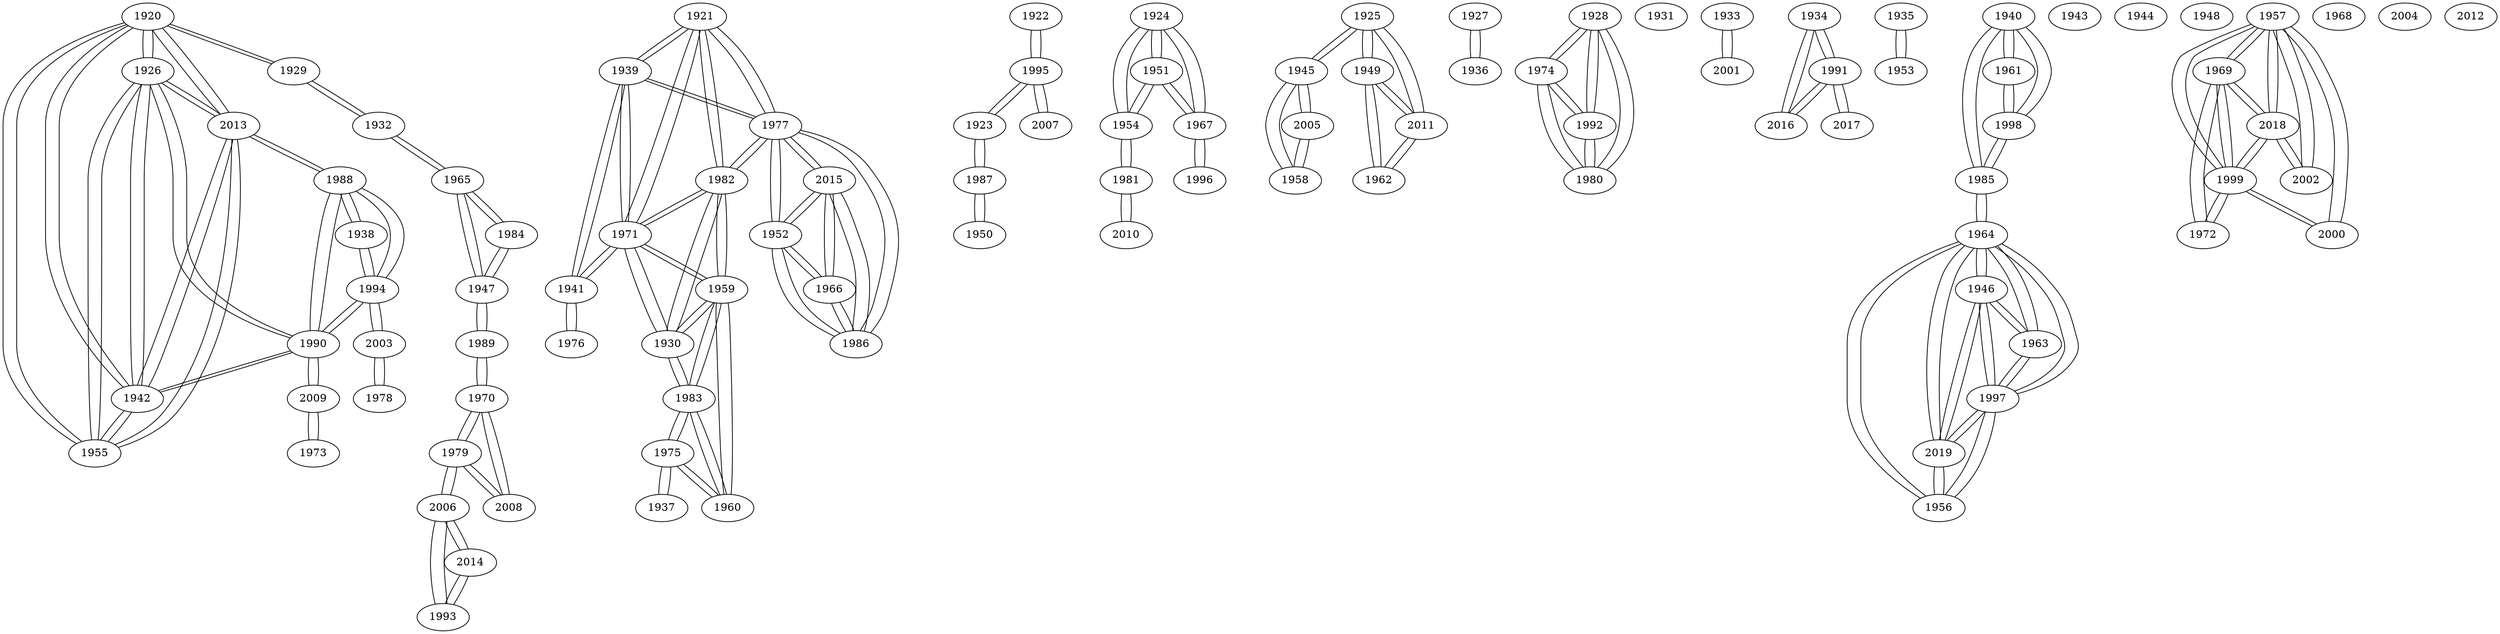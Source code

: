 graph {
    1920 [COORDINATE_X=0.5397944066716087,COORDINATE_Y=0.21134329666723728,]
    1921 [COORDINATE_X=0.267716051121225,COORDINATE_Y=0.39432228139189596,]
    1922 [COORDINATE_X=0.010021728361092275,COORDINATE_Y=0.7339500041401994,]
    1923 [COORDINATE_X=0.001574563350723257,COORDINATE_Y=0.9135333288721385,]
    1924 [COORDINATE_X=0.8698857760677532,COORDINATE_Y=0.7164725926721918,]
    1925 [COORDINATE_X=0.36002979973787164,COORDINATE_Y=0.7794087410407575,]
    1926 [COORDINATE_X=0.5726768066359049,COORDINATE_Y=0.18326085760417876,]
    1927 [COORDINATE_X=0.9563142045666345,COORDINATE_Y=0.05713888661367805,]
    1928 [COORDINATE_X=0.27541911279381626,COORDINATE_Y=0.5368159811685265,]
    1929 [COORDINATE_X=0.4617171315945263,COORDINATE_Y=0.2281140931923179,]
    1930 [COORDINATE_X=0.192339783217497,COORDINATE_Y=0.3050972262590145,]
    1931 [COORDINATE_X=0.6431383494602305,COORDINATE_Y=0.968762922789177,]
    1932 [COORDINATE_X=0.4337899652613839,COORDINATE_Y=0.1788954708695346,]
    1933 [COORDINATE_X=0.9938388687845208,COORDINATE_Y=0.4624110892817437,]
    1934 [COORDINATE_X=0.8711419140492087,COORDINATE_Y=0.3253019577170638,]
    1935 [COORDINATE_X=0.7221198355609862,COORDINATE_Y=0.8075924278929185,]
    1936 [COORDINATE_X=0.9421837991700969,COORDINATE_Y=0.14132687303775193,]
    1937 [COORDINATE_X=0.008710714969317301,COORDINATE_Y=0.23811590728420895,]
    1938 [COORDINATE_X=0.7775081949773744,COORDINATE_Y=0.2519705596167602,]
    1939 [COORDINATE_X=0.23510064688516952,COORDINATE_Y=0.4425650742674717,]
    1940 [COORDINATE_X=0.5848196582691257,COORDINATE_Y=0.5702876597455457,]
    1941 [COORDINATE_X=0.147932743930981,COORDINATE_Y=0.428380302899933,]
    1942 [COORDINATE_X=0.5875079125065968,COORDINATE_Y=0.2081204987623434,]
    1943 [COORDINATE_X=0.9228064817223104,COORDINATE_Y=0.8787296301528817,]
    1944 [COORDINATE_X=0.9934950909045943,COORDINATE_Y=0.9823211340548614,]
    1945 [COORDINATE_X=0.4403873885801719,COORDINATE_Y=0.8054965767455783,]
    1946 [COORDINATE_X=0.7022952225403634,COORDINATE_Y=0.3880945261863227,]
    1947 [COORDINATE_X=0.35088308808758806,COORDINATE_Y=0.08205457414140715,]
    1948 [COORDINATE_X=0.7722527915572097,COORDINATE_Y=0.9781996450510155,]
    1949 [COORDINATE_X=0.34413534737979035,COORDINATE_Y=0.8618957724096826,]
    1950 [COORDINATE_X=0.1202375744926284,COORDINATE_Y=0.9549834806842206,]
    1951 [COORDINATE_X=0.8781459994131707,COORDINATE_Y=0.7219630202955616,]
    1952 [COORDINATE_X=0.3653294935708926,COORDINATE_Y=0.35855062053843934,]
    1953 [COORDINATE_X=0.6344431219377293,COORDINATE_Y=0.8395159920073567,]
    1954 [COORDINATE_X=0.8201918961208851,COORDINATE_Y=0.6421860865331581,]
    1955 [COORDINATE_X=0.5782443842366176,COORDINATE_Y=0.23021481272990163,]
    1956 [COORDINATE_X=0.7173674149002669,COORDINATE_Y=0.5153924395963057,]
    1957 [COORDINATE_X=0.13129729883987318,COORDINATE_Y=0.6571625867715726,]
    1958 [COORDINATE_X=0.45432708620431905,COORDINATE_Y=0.8351771397955607,]
    1959 [COORDINATE_X=0.1744634915068244,COORDINATE_Y=0.29804883701823737,]
    1960 [COORDINATE_X=0.08272268307942676,COORDINATE_Y=0.31866052898180075,]
    1961 [COORDINATE_X=0.6110566251516848,COORDINATE_Y=0.6048514932311194,]
    1962 [COORDINATE_X=0.3091749561841457,COORDINATE_Y=0.9133763637322685,]
    1963 [COORDINATE_X=0.6819267004282876,COORDINATE_Y=0.36565295205088844,]
    1964 [COORDINATE_X=0.6748278440795039,COORDINATE_Y=0.46506866673292857,]
    1965 [COORDINATE_X=0.40702931009853127,COORDINATE_Y=0.08416820166080052,]
    1966 [COORDINATE_X=0.3916712035080795,COORDINATE_Y=0.33288446055216503,]
    1967 [COORDINATE_X=0.8869284479573235,COORDINATE_Y=0.7244679586511867,]
    1968 [COORDINATE_X=0.4008315753657391,COORDINATE_Y=0.9789019028180834,]
    1969 [COORDINATE_X=0.1792488840807993,COORDINATE_Y=0.6221951469839706,]
    1970 [COORDINATE_X=0.20709688885512145,COORDINATE_Y=0.08411423238350968,]
    1971 [COORDINATE_X=0.19665568218162632,COORDINATE_Y=0.38341043555396537,]
    1972 [COORDINATE_X=0.22807615584290075,COORDINATE_Y=0.701419116711447,]
    1973 [COORDINATE_X=0.6271361565236635,COORDINATE_Y=0.009059955259536179,]
    1974 [COORDINATE_X=0.3226961125134542,COORDINATE_Y=0.529996679032303,]
    1975 [COORDINATE_X=0.04191401290118524,COORDINATE_Y=0.26936505939950495,]
    1976 [COORDINATE_X=0.10473550218903671,COORDINATE_Y=0.43939776127049945,]
    1977 [COORDINATE_X=0.30223747876382057,COORDINATE_Y=0.40837914201267744,]
    1978 [COORDINATE_X=0.8192386758046398,COORDINATE_Y=0.0882007542717742,]
    1979 [COORDINATE_X=0.13573290110681202,COORDINATE_Y=0.03216963709122622,]
    1980 [COORDINATE_X=0.34937908288723896,COORDINATE_Y=0.5313965191965583,]
    1981 [COORDINATE_X=0.7369977834260245,COORDINATE_Y=0.6974031449914987,]
    1982 [COORDINATE_X=0.24496204443421288,COORDINATE_Y=0.33082582903961477,]
    1983 [COORDINATE_X=0.10656217499935405,COORDINATE_Y=0.28478714031966756,]
    1984 [COORDINATE_X=0.42055916715104735,COORDINATE_Y=0.07690241453703228,]
    1985 [COORDINATE_X=0.5878401567804368,COORDINATE_Y=0.47474823346832085,]
    1986 [COORDINATE_X=0.37593133542114,COORDINATE_Y=0.39291704162428476,]
    1987 [COORDINATE_X=0.0859953345785256,COORDINATE_Y=0.9606534852090111,]
    1988 [COORDINATE_X=0.6943203949514836,COORDINATE_Y=0.20118738414218962,]
    1989 [COORDINATE_X=0.2578729366240703,COORDINATE_Y=0.09930896837827485,]
    1990 [COORDINATE_X=0.6410930339178028,COORDINATE_Y=0.14122339244793825,]
    1991 [COORDINATE_X=0.9398888912024885,COORDINATE_Y=0.3111754679243963,]
    1992 [COORDINATE_X=0.3436452504289701,COORDINATE_Y=0.5397498284181619,]
    1993 [COORDINATE_X=0.06197764100043768,COORDINATE_Y=0.12876187815036488,]
    1994 [COORDINATE_X=0.7045839237125758,COORDINATE_Y=0.1971621117689566,]
    1995 [COORDINATE_X=0.016521823549071946,COORDINATE_Y=0.8304540550558647,]
    1996 [COORDINATE_X=0.9791323322268743,COORDINATE_Y=0.7131762541691292,]
    1997 [COORDINATE_X=0.6862962320031669,COORDINATE_Y=0.44773476758515884,]
    1998 [COORDINATE_X=0.5421841952252554,COORDINATE_Y=0.5399545500893888,]
    1999 [COORDINATE_X=0.1619395780354017,COORDINATE_Y=0.6291571758105781,]
    2000 [COORDINATE_X=0.12605968738966156,COORDINATE_Y=0.7075919613984731,]
    2001 [COORDINATE_X=0.9502019113792259,COORDINATE_Y=0.5124420446318435,]
    2002 [COORDINATE_X=0.07040304160511235,COORDINATE_Y=0.5884831137812688,]
    2003 [COORDINATE_X=0.7656760079542223,COORDINATE_Y=0.12503352012711344,]
    2004 [COORDINATE_X=0.3607046460220933,COORDINATE_Y=0.6776082501824076,]
    2005 [COORDINATE_X=0.4973519025560138,COORDINATE_Y=0.824313298818727,]
    2006 [COORDINATE_X=0.06816601676632272,COORDINATE_Y=0.029882635347422637,]
    2007 [COORDINATE_X=0.11241523761875383,COORDINATE_Y=0.809112042751043,]
    2008 [COORDINATE_X=0.17176178057368285,COORDINATE_Y=0.0038962455208899627,]
    2009 [COORDINATE_X=0.6109331067989123,COORDINATE_Y=0.05216882675305534,]
    2010 [COORDINATE_X=0.6949306096480957,COORDINATE_Y=0.6811843426008196,]
    2011 [COORDINATE_X=0.3090962497694618,COORDINATE_Y=0.8537526596788403,]
    2012 [COORDINATE_X=0.2097745551287834,COORDINATE_Y=0.8337870308919201,]
    2013 [COORDINATE_X=0.6096869226158977,COORDINATE_Y=0.2362256782708576,]
    2014 [COORDINATE_X=0.030829823000957823,COORDINATE_Y=0.11615546549714661,]
    2015 [COORDINATE_X=0.3468669413292298,COORDINATE_Y=0.3297561017342213,]
    2016 [COORDINATE_X=0.8954349533863831,COORDINATE_Y=0.25772819395257107,]
    2017 [COORDINATE_X=0.9763158407091981,COORDINATE_Y=0.33731083178193644,]
    2018 [COORDINATE_X=0.12983702195389002,COORDINATE_Y=0.5945073511208303,]
    2019 [COORDINATE_X=0.7211175448573749,COORDINATE_Y=0.4704824190672774,]
    1920 -- 1926
    1920 -- 1929
    1920 -- 1942
    1920 -- 1955
    1920 -- 2013
    1921 -- 1939
    1921 -- 1971
    1921 -- 1977
    1921 -- 1982
    1922 -- 1995
    1923 -- 1987
    1923 -- 1995
    1924 -- 1951
    1924 -- 1954
    1924 -- 1967
    1925 -- 1945
    1925 -- 1949
    1925 -- 2011
    1926 -- 1920
    1926 -- 1942
    1926 -- 1955
    1926 -- 1990
    1926 -- 2013
    1927 -- 1936
    1928 -- 1974
    1928 -- 1980
    1928 -- 1992
    1929 -- 1920
    1929 -- 1932
    1930 -- 1959
    1930 -- 1971
    1930 -- 1982
    1930 -- 1983
    1932 -- 1929
    1932 -- 1965
    1933 -- 2001
    1934 -- 1991
    1934 -- 2016
    1935 -- 1953
    1936 -- 1927
    1937 -- 1975
    1938 -- 1988
    1938 -- 1994
    1939 -- 1921
    1939 -- 1941
    1939 -- 1971
    1939 -- 1977
    1940 -- 1961
    1940 -- 1985
    1940 -- 1998
    1941 -- 1939
    1941 -- 1971
    1941 -- 1976
    1942 -- 1920
    1942 -- 1926
    1942 -- 1955
    1942 -- 1990
    1942 -- 2013
    1945 -- 1925
    1945 -- 1958
    1945 -- 2005
    1946 -- 1963
    1946 -- 1964
    1946 -- 1997
    1946 -- 2019
    1947 -- 1965
    1947 -- 1984
    1947 -- 1989
    1949 -- 1925
    1949 -- 1962
    1949 -- 2011
    1950 -- 1987
    1951 -- 1924
    1951 -- 1954
    1951 -- 1967
    1952 -- 1966
    1952 -- 1977
    1952 -- 1986
    1952 -- 2015
    1953 -- 1935
    1954 -- 1924
    1954 -- 1951
    1954 -- 1981
    1955 -- 1920
    1955 -- 1926
    1955 -- 1942
    1955 -- 2013
    1956 -- 1964
    1956 -- 1997
    1956 -- 2019
    1957 -- 1969
    1957 -- 1999
    1957 -- 2000
    1957 -- 2002
    1957 -- 2018
    1958 -- 1945
    1958 -- 2005
    1959 -- 1930
    1959 -- 1960
    1959 -- 1971
    1959 -- 1982
    1959 -- 1983
    1960 -- 1959
    1960 -- 1975
    1960 -- 1983
    1961 -- 1940
    1961 -- 1998
    1962 -- 1949
    1962 -- 2011
    1963 -- 1946
    1963 -- 1964
    1963 -- 1997
    1964 -- 1946
    1964 -- 1956
    1964 -- 1963
    1964 -- 1985
    1964 -- 1997
    1964 -- 2019
    1965 -- 1932
    1965 -- 1947
    1965 -- 1984
    1966 -- 1952
    1966 -- 1986
    1966 -- 2015
    1967 -- 1924
    1967 -- 1951
    1967 -- 1996
    1969 -- 1957
    1969 -- 1972
    1969 -- 1999
    1969 -- 2018
    1970 -- 1979
    1970 -- 1989
    1970 -- 2008
    1971 -- 1921
    1971 -- 1930
    1971 -- 1939
    1971 -- 1941
    1971 -- 1959
    1971 -- 1982
    1972 -- 1969
    1972 -- 1999
    1973 -- 2009
    1974 -- 1928
    1974 -- 1980
    1974 -- 1992
    1975 -- 1937
    1975 -- 1960
    1975 -- 1983
    1976 -- 1941
    1977 -- 1921
    1977 -- 1939
    1977 -- 1952
    1977 -- 1982
    1977 -- 1986
    1977 -- 2015
    1978 -- 2003
    1979 -- 1970
    1979 -- 2006
    1979 -- 2008
    1980 -- 1928
    1980 -- 1974
    1980 -- 1992
    1981 -- 1954
    1981 -- 2010
    1982 -- 1921
    1982 -- 1930
    1982 -- 1959
    1982 -- 1971
    1982 -- 1977
    1983 -- 1930
    1983 -- 1959
    1983 -- 1960
    1983 -- 1975
    1984 -- 1947
    1984 -- 1965
    1985 -- 1940
    1985 -- 1964
    1985 -- 1998
    1986 -- 1952
    1986 -- 1966
    1986 -- 1977
    1986 -- 2015
    1987 -- 1923
    1987 -- 1950
    1988 -- 1938
    1988 -- 1990
    1988 -- 1994
    1988 -- 2013
    1989 -- 1947
    1989 -- 1970
    1990 -- 1926
    1990 -- 1942
    1990 -- 1988
    1990 -- 1994
    1990 -- 2009
    1991 -- 1934
    1991 -- 2016
    1991 -- 2017
    1992 -- 1928
    1992 -- 1974
    1992 -- 1980
    1993 -- 2006
    1993 -- 2014
    1994 -- 1938
    1994 -- 1988
    1994 -- 1990
    1994 -- 2003
    1995 -- 1922
    1995 -- 1923
    1995 -- 2007
    1996 -- 1967
    1997 -- 1946
    1997 -- 1956
    1997 -- 1963
    1997 -- 1964
    1997 -- 2019
    1998 -- 1940
    1998 -- 1961
    1998 -- 1985
    1999 -- 1957
    1999 -- 1969
    1999 -- 1972
    1999 -- 2000
    1999 -- 2018
    2000 -- 1957
    2000 -- 1999
    2001 -- 1933
    2002 -- 1957
    2002 -- 2018
    2003 -- 1978
    2003 -- 1994
    2005 -- 1945
    2005 -- 1958
    2006 -- 1979
    2006 -- 1993
    2006 -- 2014
    2007 -- 1995
    2008 -- 1970
    2008 -- 1979
    2009 -- 1973
    2009 -- 1990
    2010 -- 1981
    2011 -- 1925
    2011 -- 1949
    2011 -- 1962
    2013 -- 1920
    2013 -- 1926
    2013 -- 1942
    2013 -- 1955
    2013 -- 1988
    2014 -- 1993
    2014 -- 2006
    2015 -- 1952
    2015 -- 1966
    2015 -- 1977
    2015 -- 1986
    2016 -- 1934
    2016 -- 1991
    2017 -- 1991
    2018 -- 1957
    2018 -- 1969
    2018 -- 1999
    2018 -- 2002
    2019 -- 1946
    2019 -- 1956
    2019 -- 1964
    2019 -- 1997
}
